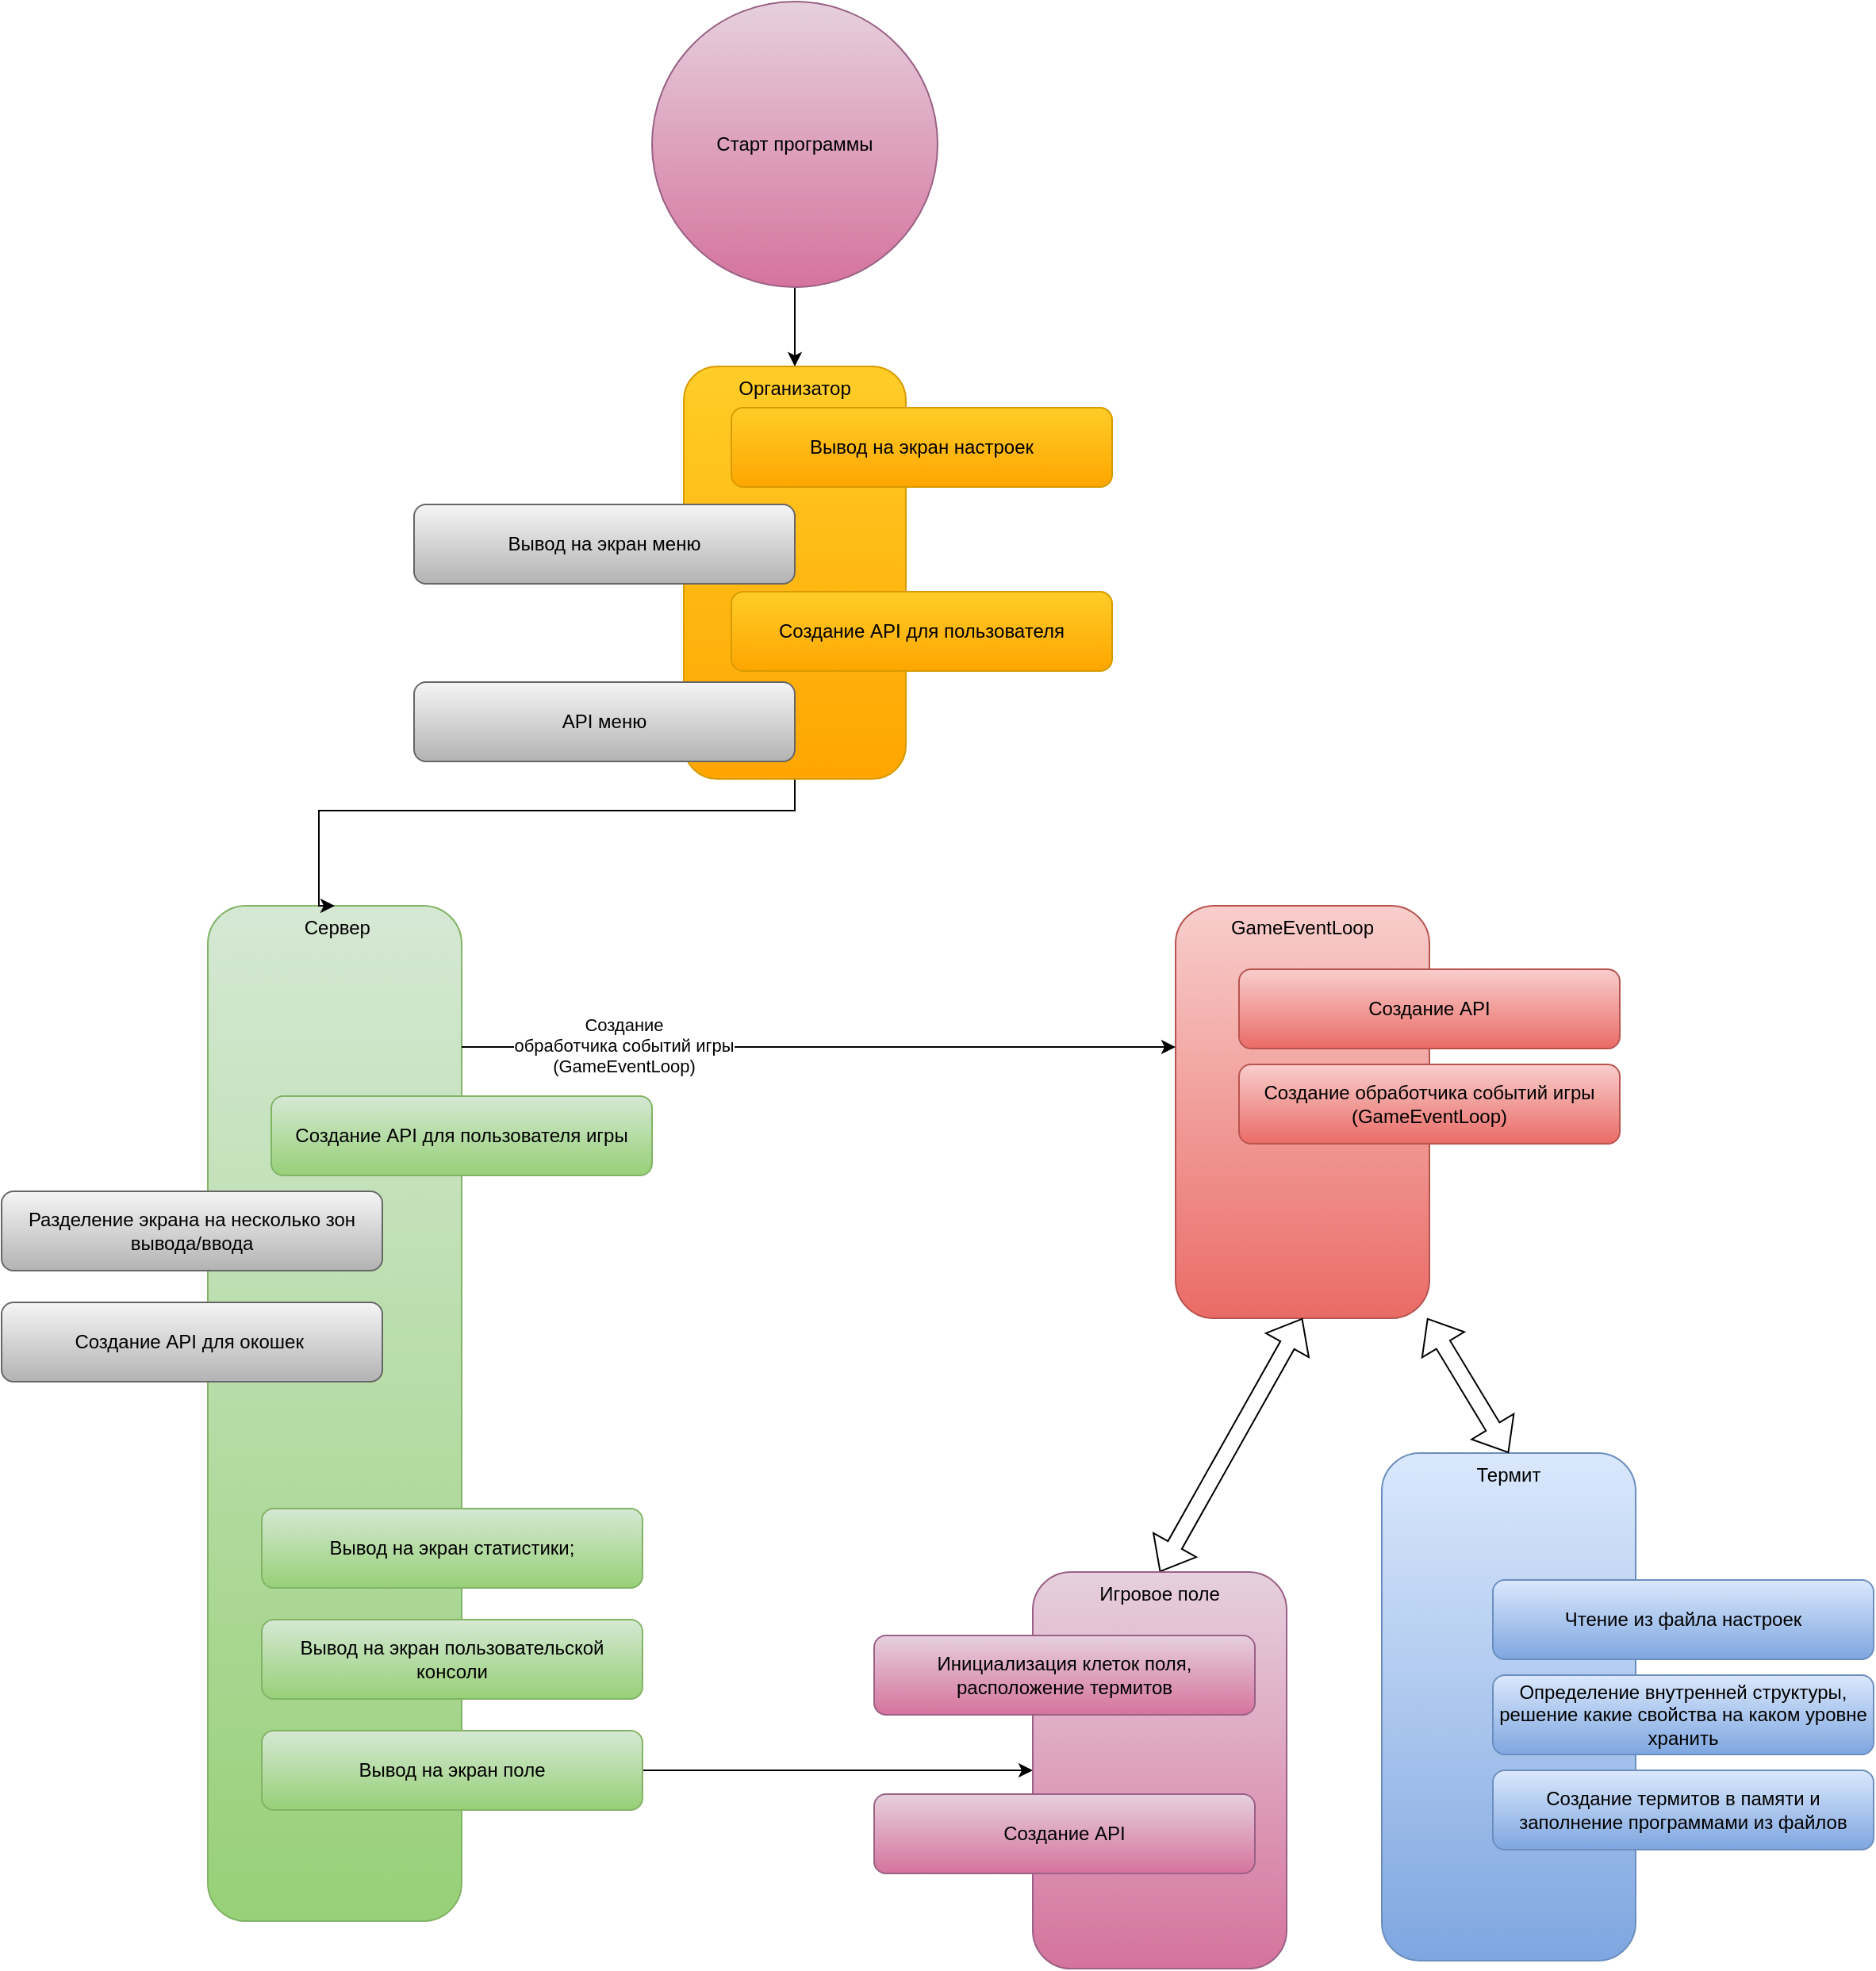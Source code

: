 <mxfile version="28.2.7">
  <diagram name="Страница — 1" id="uSIheWvpuzU60DOnTNbo">
    <mxGraphModel dx="2409" dy="1131" grid="1" gridSize="10" guides="1" tooltips="1" connect="1" arrows="1" fold="1" page="1" pageScale="1" pageWidth="827" pageHeight="1169" math="0" shadow="0">
      <root>
        <mxCell id="0" />
        <mxCell id="1" parent="0" />
        <mxCell id="-PnLcSwllOI2cET67IQR-31" value="Термит" style="rounded=1;whiteSpace=wrap;html=1;fillColor=#dae8fc;gradientColor=#7ea6e0;strokeColor=#6c8ebf;verticalAlign=top;" parent="1" vertex="1">
          <mxGeometry x="880" y="1145" width="160" height="320" as="geometry" />
        </mxCell>
        <mxCell id="1wyGqIaiWbHrIPVH7k1F-2" style="edgeStyle=none;curved=1;rounded=0;orthogonalLoop=1;jettySize=auto;html=1;entryX=0.5;entryY=0;entryDx=0;entryDy=0;fontSize=12;shape=flexArrow;startArrow=block;" edge="1" parent="1" source="-PnLcSwllOI2cET67IQR-19" target="-PnLcSwllOI2cET67IQR-31">
          <mxGeometry relative="1" as="geometry" />
        </mxCell>
        <mxCell id="-PnLcSwllOI2cET67IQR-19" value="GameEventLoop" style="rounded=1;whiteSpace=wrap;html=1;fillColor=#f8cecc;gradientColor=#ea6b66;strokeColor=#b85450;verticalAlign=top;" parent="1" vertex="1">
          <mxGeometry x="750" y="800" width="160" height="260" as="geometry" />
        </mxCell>
        <mxCell id="-PnLcSwllOI2cET67IQR-14" value="&amp;nbsp;Сервер" style="rounded=1;whiteSpace=wrap;html=1;fillColor=#d5e8d4;gradientColor=#97d077;strokeColor=#82b366;verticalAlign=top;" parent="1" vertex="1">
          <mxGeometry x="140" y="800" width="160" height="640" as="geometry" />
        </mxCell>
        <mxCell id="-PnLcSwllOI2cET67IQR-18" style="edgeStyle=orthogonalEdgeStyle;rounded=0;orthogonalLoop=1;jettySize=auto;html=1;entryX=0.5;entryY=0;entryDx=0;entryDy=0;" parent="1" source="-PnLcSwllOI2cET67IQR-12" target="-PnLcSwllOI2cET67IQR-14" edge="1">
          <mxGeometry relative="1" as="geometry">
            <Array as="points">
              <mxPoint x="510" y="740" />
              <mxPoint x="210" y="740" />
            </Array>
          </mxGeometry>
        </mxCell>
        <mxCell id="-PnLcSwllOI2cET67IQR-12" value="Организатор" style="rounded=1;whiteSpace=wrap;html=1;fillColor=#ffcd28;gradientColor=#ffa500;strokeColor=#d79b00;verticalAlign=top;" parent="1" vertex="1">
          <mxGeometry x="440" y="460" width="140" height="260" as="geometry" />
        </mxCell>
        <mxCell id="-PnLcSwllOI2cET67IQR-1" value="Чтение из файла настроек" style="rounded=1;whiteSpace=wrap;html=1;fillColor=#dae8fc;gradientColor=#7ea6e0;strokeColor=#6c8ebf;" parent="1" vertex="1">
          <mxGeometry x="950" y="1225" width="240" height="50" as="geometry" />
        </mxCell>
        <mxCell id="-PnLcSwllOI2cET67IQR-3" value="Вывод на экран настроек" style="rounded=1;whiteSpace=wrap;html=1;fillColor=#ffcd28;strokeColor=#d79b00;gradientColor=#ffa500;" parent="1" vertex="1">
          <mxGeometry x="470" y="486" width="240" height="50" as="geometry" />
        </mxCell>
        <mxCell id="-PnLcSwllOI2cET67IQR-6" value="Вывод на экран меню" style="rounded=1;whiteSpace=wrap;html=1;fillColor=#f5f5f5;strokeColor=#666666;gradientColor=#b3b3b3;" parent="1" vertex="1">
          <mxGeometry x="270" y="547" width="240" height="50" as="geometry" />
        </mxCell>
        <mxCell id="-PnLcSwllOI2cET67IQR-8" value="Создание API" style="rounded=1;whiteSpace=wrap;html=1;fillColor=#f8cecc;strokeColor=#b85450;gradientColor=#ea6b66;" parent="1" vertex="1">
          <mxGeometry x="790" y="840" width="240" height="50" as="geometry" />
        </mxCell>
        <mxCell id="-PnLcSwllOI2cET67IQR-46" style="edgeStyle=orthogonalEdgeStyle;rounded=0;orthogonalLoop=1;jettySize=auto;html=1;entryX=0.5;entryY=0;entryDx=0;entryDy=0;" parent="1" source="-PnLcSwllOI2cET67IQR-11" target="-PnLcSwllOI2cET67IQR-12" edge="1">
          <mxGeometry relative="1" as="geometry" />
        </mxCell>
        <mxCell id="-PnLcSwllOI2cET67IQR-11" value="Старт программы" style="ellipse;whiteSpace=wrap;html=1;aspect=fixed;fillColor=#e6d0de;gradientColor=#d5739d;strokeColor=#996185;" parent="1" vertex="1">
          <mxGeometry x="420" y="230" width="180" height="180" as="geometry" />
        </mxCell>
        <mxCell id="-PnLcSwllOI2cET67IQR-35" style="edgeStyle=orthogonalEdgeStyle;rounded=0;orthogonalLoop=1;jettySize=auto;html=1;entryX=0;entryY=0.5;entryDx=0;entryDy=0;" parent="1" source="-PnLcSwllOI2cET67IQR-15" target="-PnLcSwllOI2cET67IQR-28" edge="1">
          <mxGeometry relative="1" as="geometry" />
        </mxCell>
        <mxCell id="-PnLcSwllOI2cET67IQR-15" value="Вывод на экран поле" style="rounded=1;whiteSpace=wrap;html=1;fillColor=#d5e8d4;gradientColor=#97d077;strokeColor=#82b366;" parent="1" vertex="1">
          <mxGeometry x="174" y="1320" width="240" height="50" as="geometry" />
        </mxCell>
        <mxCell id="-PnLcSwllOI2cET67IQR-16" value="&lt;div&gt;Вывод на экран статистики;&lt;/div&gt;" style="rounded=1;whiteSpace=wrap;html=1;fillColor=#d5e8d4;strokeColor=#82b366;gradientColor=#97d077;" parent="1" vertex="1">
          <mxGeometry x="174" y="1180" width="240" height="50" as="geometry" />
        </mxCell>
        <mxCell id="-PnLcSwllOI2cET67IQR-17" value="Вывод на экран пользовательской консоли" style="rounded=1;whiteSpace=wrap;html=1;fillColor=#d5e8d4;strokeColor=#82b366;gradientColor=#97d077;" parent="1" vertex="1">
          <mxGeometry x="174" y="1250" width="240" height="50" as="geometry" />
        </mxCell>
        <mxCell id="-PnLcSwllOI2cET67IQR-23" value="Создание API для пользователя игры" style="rounded=1;whiteSpace=wrap;html=1;fillColor=#d5e8d4;strokeColor=#82b366;gradientColor=#97d077;" parent="1" vertex="1">
          <mxGeometry x="180" y="920" width="240" height="50" as="geometry" />
        </mxCell>
        <mxCell id="-PnLcSwllOI2cET67IQR-24" value="Создание обработчика событий игры (GameEventLoop)" style="rounded=1;whiteSpace=wrap;html=1;fillColor=#f8cecc;strokeColor=#b85450;gradientColor=#ea6b66;" parent="1" vertex="1">
          <mxGeometry x="790" y="900" width="240" height="50" as="geometry" />
        </mxCell>
        <mxCell id="-PnLcSwllOI2cET67IQR-25" style="edgeStyle=orthogonalEdgeStyle;rounded=0;orthogonalLoop=1;jettySize=auto;html=1;" parent="1" edge="1" target="-PnLcSwllOI2cET67IQR-19" source="-PnLcSwllOI2cET67IQR-14">
          <mxGeometry relative="1" as="geometry">
            <mxPoint x="220" y="1029.969" as="sourcePoint" />
            <mxPoint x="675.68" y="888.61" as="targetPoint" />
            <Array as="points">
              <mxPoint x="540" y="889" />
              <mxPoint x="540" y="889" />
            </Array>
          </mxGeometry>
        </mxCell>
        <mxCell id="-PnLcSwllOI2cET67IQR-26" value="Создание&lt;br&gt;обработчика событий игры&lt;br&gt;(GameEventLoop)" style="edgeLabel;html=1;align=center;verticalAlign=middle;resizable=0;points=[];" parent="-PnLcSwllOI2cET67IQR-25" vertex="1" connectable="0">
          <mxGeometry x="-0.548" y="1" relative="1" as="geometry">
            <mxPoint as="offset" />
          </mxGeometry>
        </mxCell>
        <mxCell id="-PnLcSwllOI2cET67IQR-27" value="Создание API для пользователя" style="rounded=1;whiteSpace=wrap;html=1;fillColor=#ffcd28;strokeColor=#d79b00;gradientColor=#ffa500;" parent="1" vertex="1">
          <mxGeometry x="470" y="602" width="240" height="50" as="geometry" />
        </mxCell>
        <mxCell id="1wyGqIaiWbHrIPVH7k1F-5" style="edgeStyle=none;curved=1;rounded=0;orthogonalLoop=1;jettySize=auto;html=1;exitX=0.5;exitY=0;exitDx=0;exitDy=0;entryX=0.5;entryY=1;entryDx=0;entryDy=0;fontSize=12;shape=flexArrow;startArrow=block;" edge="1" parent="1" source="-PnLcSwllOI2cET67IQR-28" target="-PnLcSwllOI2cET67IQR-19">
          <mxGeometry relative="1" as="geometry" />
        </mxCell>
        <mxCell id="-PnLcSwllOI2cET67IQR-28" value="Игровое поле" style="rounded=1;whiteSpace=wrap;html=1;fillColor=#e6d0de;gradientColor=#d5739d;strokeColor=#996185;verticalAlign=top;" parent="1" vertex="1">
          <mxGeometry x="660" y="1220" width="160" height="250" as="geometry" />
        </mxCell>
        <mxCell id="-PnLcSwllOI2cET67IQR-29" value="Создание термитов в памяти и заполнение программами из файлов" style="rounded=1;whiteSpace=wrap;html=1;fillColor=#dae8fc;strokeColor=#6c8ebf;gradientColor=#7ea6e0;" parent="1" vertex="1">
          <mxGeometry x="950" y="1345" width="240" height="50" as="geometry" />
        </mxCell>
        <mxCell id="-PnLcSwllOI2cET67IQR-7" value="Инициализация клеток поля, расположение термитов" style="rounded=1;whiteSpace=wrap;html=1;fillColor=#e6d0de;strokeColor=#996185;gradientColor=#d5739d;" parent="1" vertex="1">
          <mxGeometry x="560" y="1260" width="240" height="50" as="geometry" />
        </mxCell>
        <mxCell id="-PnLcSwllOI2cET67IQR-30" value="Создание API" style="rounded=1;whiteSpace=wrap;html=1;fillColor=#e6d0de;strokeColor=#996185;gradientColor=#d5739d;" parent="1" vertex="1">
          <mxGeometry x="560" y="1360" width="240" height="50" as="geometry" />
        </mxCell>
        <mxCell id="-PnLcSwllOI2cET67IQR-32" value="Определение внутренней структуры, решение какие свойства на каком уровне хранить" style="rounded=1;whiteSpace=wrap;html=1;fillColor=#dae8fc;strokeColor=#6c8ebf;gradientColor=#7ea6e0;" parent="1" vertex="1">
          <mxGeometry x="950" y="1285" width="240" height="50" as="geometry" />
        </mxCell>
        <mxCell id="-PnLcSwllOI2cET67IQR-37" value="Разделение экрана на несколько зон вывода/ввода" style="rounded=1;whiteSpace=wrap;html=1;fillColor=#f5f5f5;strokeColor=#666666;gradientColor=#b3b3b3;" parent="1" vertex="1">
          <mxGeometry x="10" y="980" width="240" height="50" as="geometry" />
        </mxCell>
        <mxCell id="-PnLcSwllOI2cET67IQR-38" value="Создание API для окошек&amp;nbsp;" style="rounded=1;whiteSpace=wrap;html=1;fillColor=#f5f5f5;strokeColor=#666666;gradientColor=#b3b3b3;" parent="1" vertex="1">
          <mxGeometry x="10" y="1050" width="240" height="50" as="geometry" />
        </mxCell>
        <mxCell id="1wyGqIaiWbHrIPVH7k1F-6" value="API меню" style="rounded=1;whiteSpace=wrap;html=1;fillColor=#f5f5f5;strokeColor=#666666;gradientColor=#b3b3b3;" vertex="1" parent="1">
          <mxGeometry x="270" y="659" width="240" height="50" as="geometry" />
        </mxCell>
      </root>
    </mxGraphModel>
  </diagram>
</mxfile>
